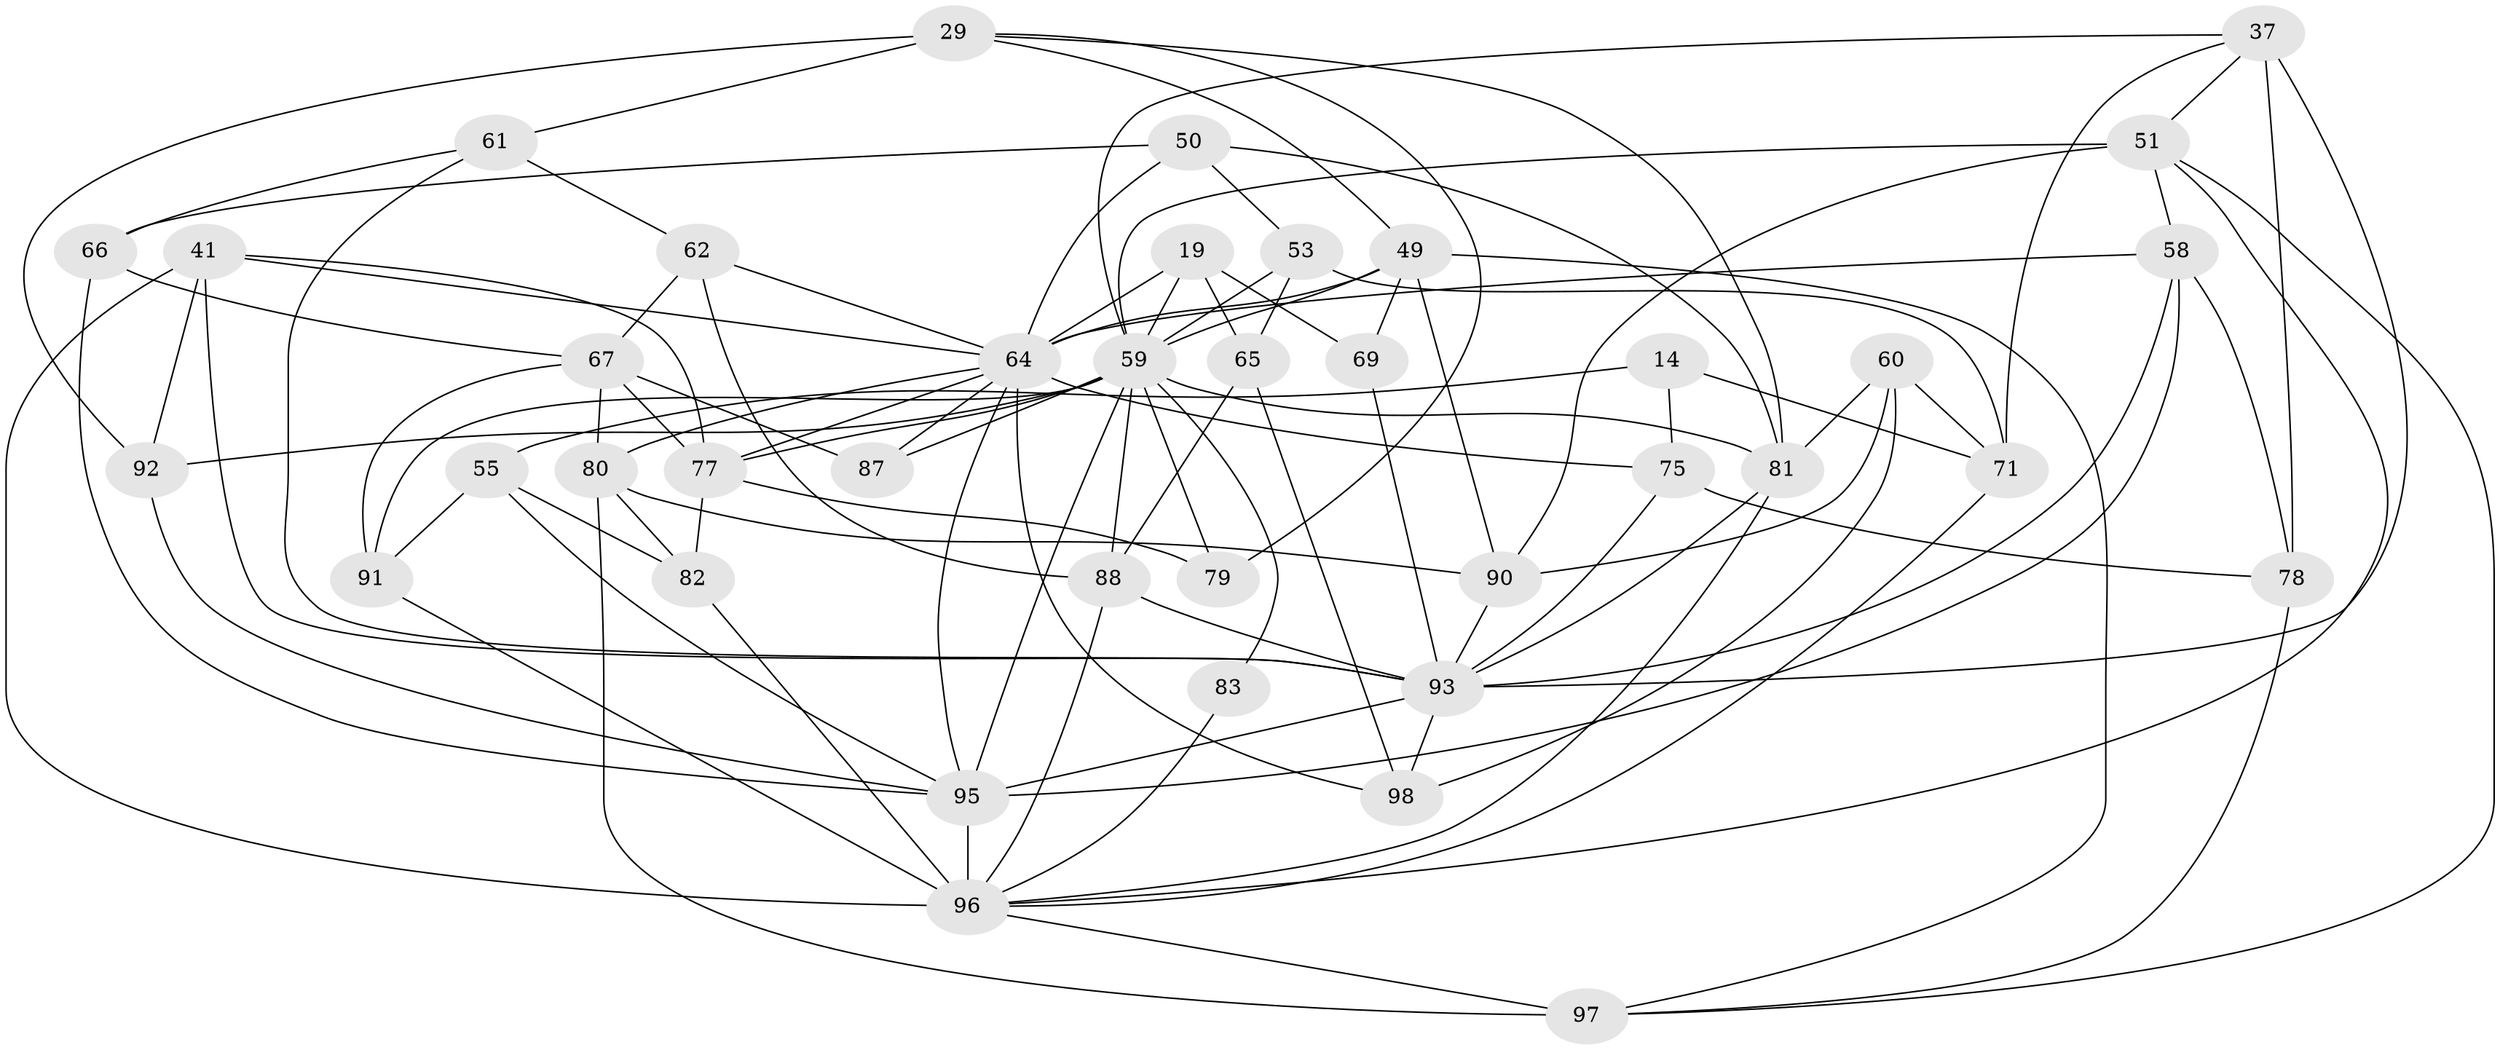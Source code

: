 // original degree distribution, {4: 1.0}
// Generated by graph-tools (version 1.1) at 2025/02/03/04/25 22:02:53]
// undirected, 39 vertices, 102 edges
graph export_dot {
graph [start="1"]
  node [color=gray90,style=filled];
  14;
  19 [super="+17"];
  29 [super="+28"];
  37 [super="+35"];
  41 [super="+25"];
  49 [super="+26+45"];
  50;
  51 [super="+34"];
  53;
  55;
  58 [super="+52"];
  59 [super="+56+57+47"];
  60;
  61 [super="+39"];
  62;
  64 [super="+15+16+33"];
  65;
  66;
  67 [super="+48"];
  69;
  71 [super="+6"];
  75;
  77 [super="+76"];
  78;
  79;
  80 [super="+32+63"];
  81 [super="+44"];
  82 [super="+24"];
  83 [super="+68"];
  87;
  88 [super="+9+38"];
  90 [super="+85"];
  91 [super="+46"];
  92;
  93 [super="+84+72"];
  95 [super="+74+86"];
  96 [super="+40+22+94"];
  97 [super="+70"];
  98;
  14 -- 55;
  14 -- 71 [weight=2];
  14 -- 75;
  19 -- 69 [weight=2];
  19 -- 65;
  19 -- 64;
  19 -- 59 [weight=2];
  29 -- 81;
  29 -- 49;
  29 -- 61 [weight=2];
  29 -- 92;
  29 -- 79;
  37 -- 71;
  37 -- 93 [weight=2];
  37 -- 59;
  37 -- 51;
  37 -- 78;
  41 -- 96 [weight=5];
  41 -- 77 [weight=2];
  41 -- 92;
  41 -- 64;
  41 -- 93;
  49 -- 64 [weight=2];
  49 -- 59 [weight=2];
  49 -- 90;
  49 -- 69;
  49 -- 97;
  50 -- 66;
  50 -- 81;
  50 -- 53;
  50 -- 64;
  51 -- 97;
  51 -- 96;
  51 -- 59 [weight=3];
  51 -- 58;
  51 -- 90;
  53 -- 65;
  53 -- 71;
  53 -- 59;
  55 -- 82;
  55 -- 91;
  55 -- 95;
  58 -- 64 [weight=2];
  58 -- 78;
  58 -- 93;
  58 -- 95;
  59 -- 77;
  59 -- 91;
  59 -- 83 [weight=3];
  59 -- 79;
  59 -- 81;
  59 -- 95;
  59 -- 87;
  59 -- 88;
  59 -- 92;
  60 -- 90;
  60 -- 98;
  60 -- 71;
  60 -- 81;
  61 -- 62;
  61 -- 93 [weight=2];
  61 -- 66;
  62 -- 88;
  62 -- 64;
  62 -- 67;
  64 -- 95;
  64 -- 77;
  64 -- 98;
  64 -- 75;
  64 -- 80;
  64 -- 87;
  65 -- 98;
  65 -- 88;
  66 -- 95;
  66 -- 67;
  67 -- 91 [weight=2];
  67 -- 87 [weight=2];
  67 -- 80;
  67 -- 77;
  69 -- 93;
  71 -- 96;
  75 -- 78;
  75 -- 93;
  77 -- 82;
  77 -- 79 [weight=2];
  78 -- 97;
  80 -- 82 [weight=2];
  80 -- 90 [weight=2];
  80 -- 97 [weight=2];
  81 -- 96;
  81 -- 93;
  82 -- 96 [weight=2];
  83 -- 96 [weight=3];
  88 -- 93 [weight=3];
  88 -- 96 [weight=2];
  90 -- 93;
  91 -- 96 [weight=2];
  92 -- 95;
  93 -- 98;
  93 -- 95 [weight=2];
  95 -- 96 [weight=4];
  96 -- 97;
}
